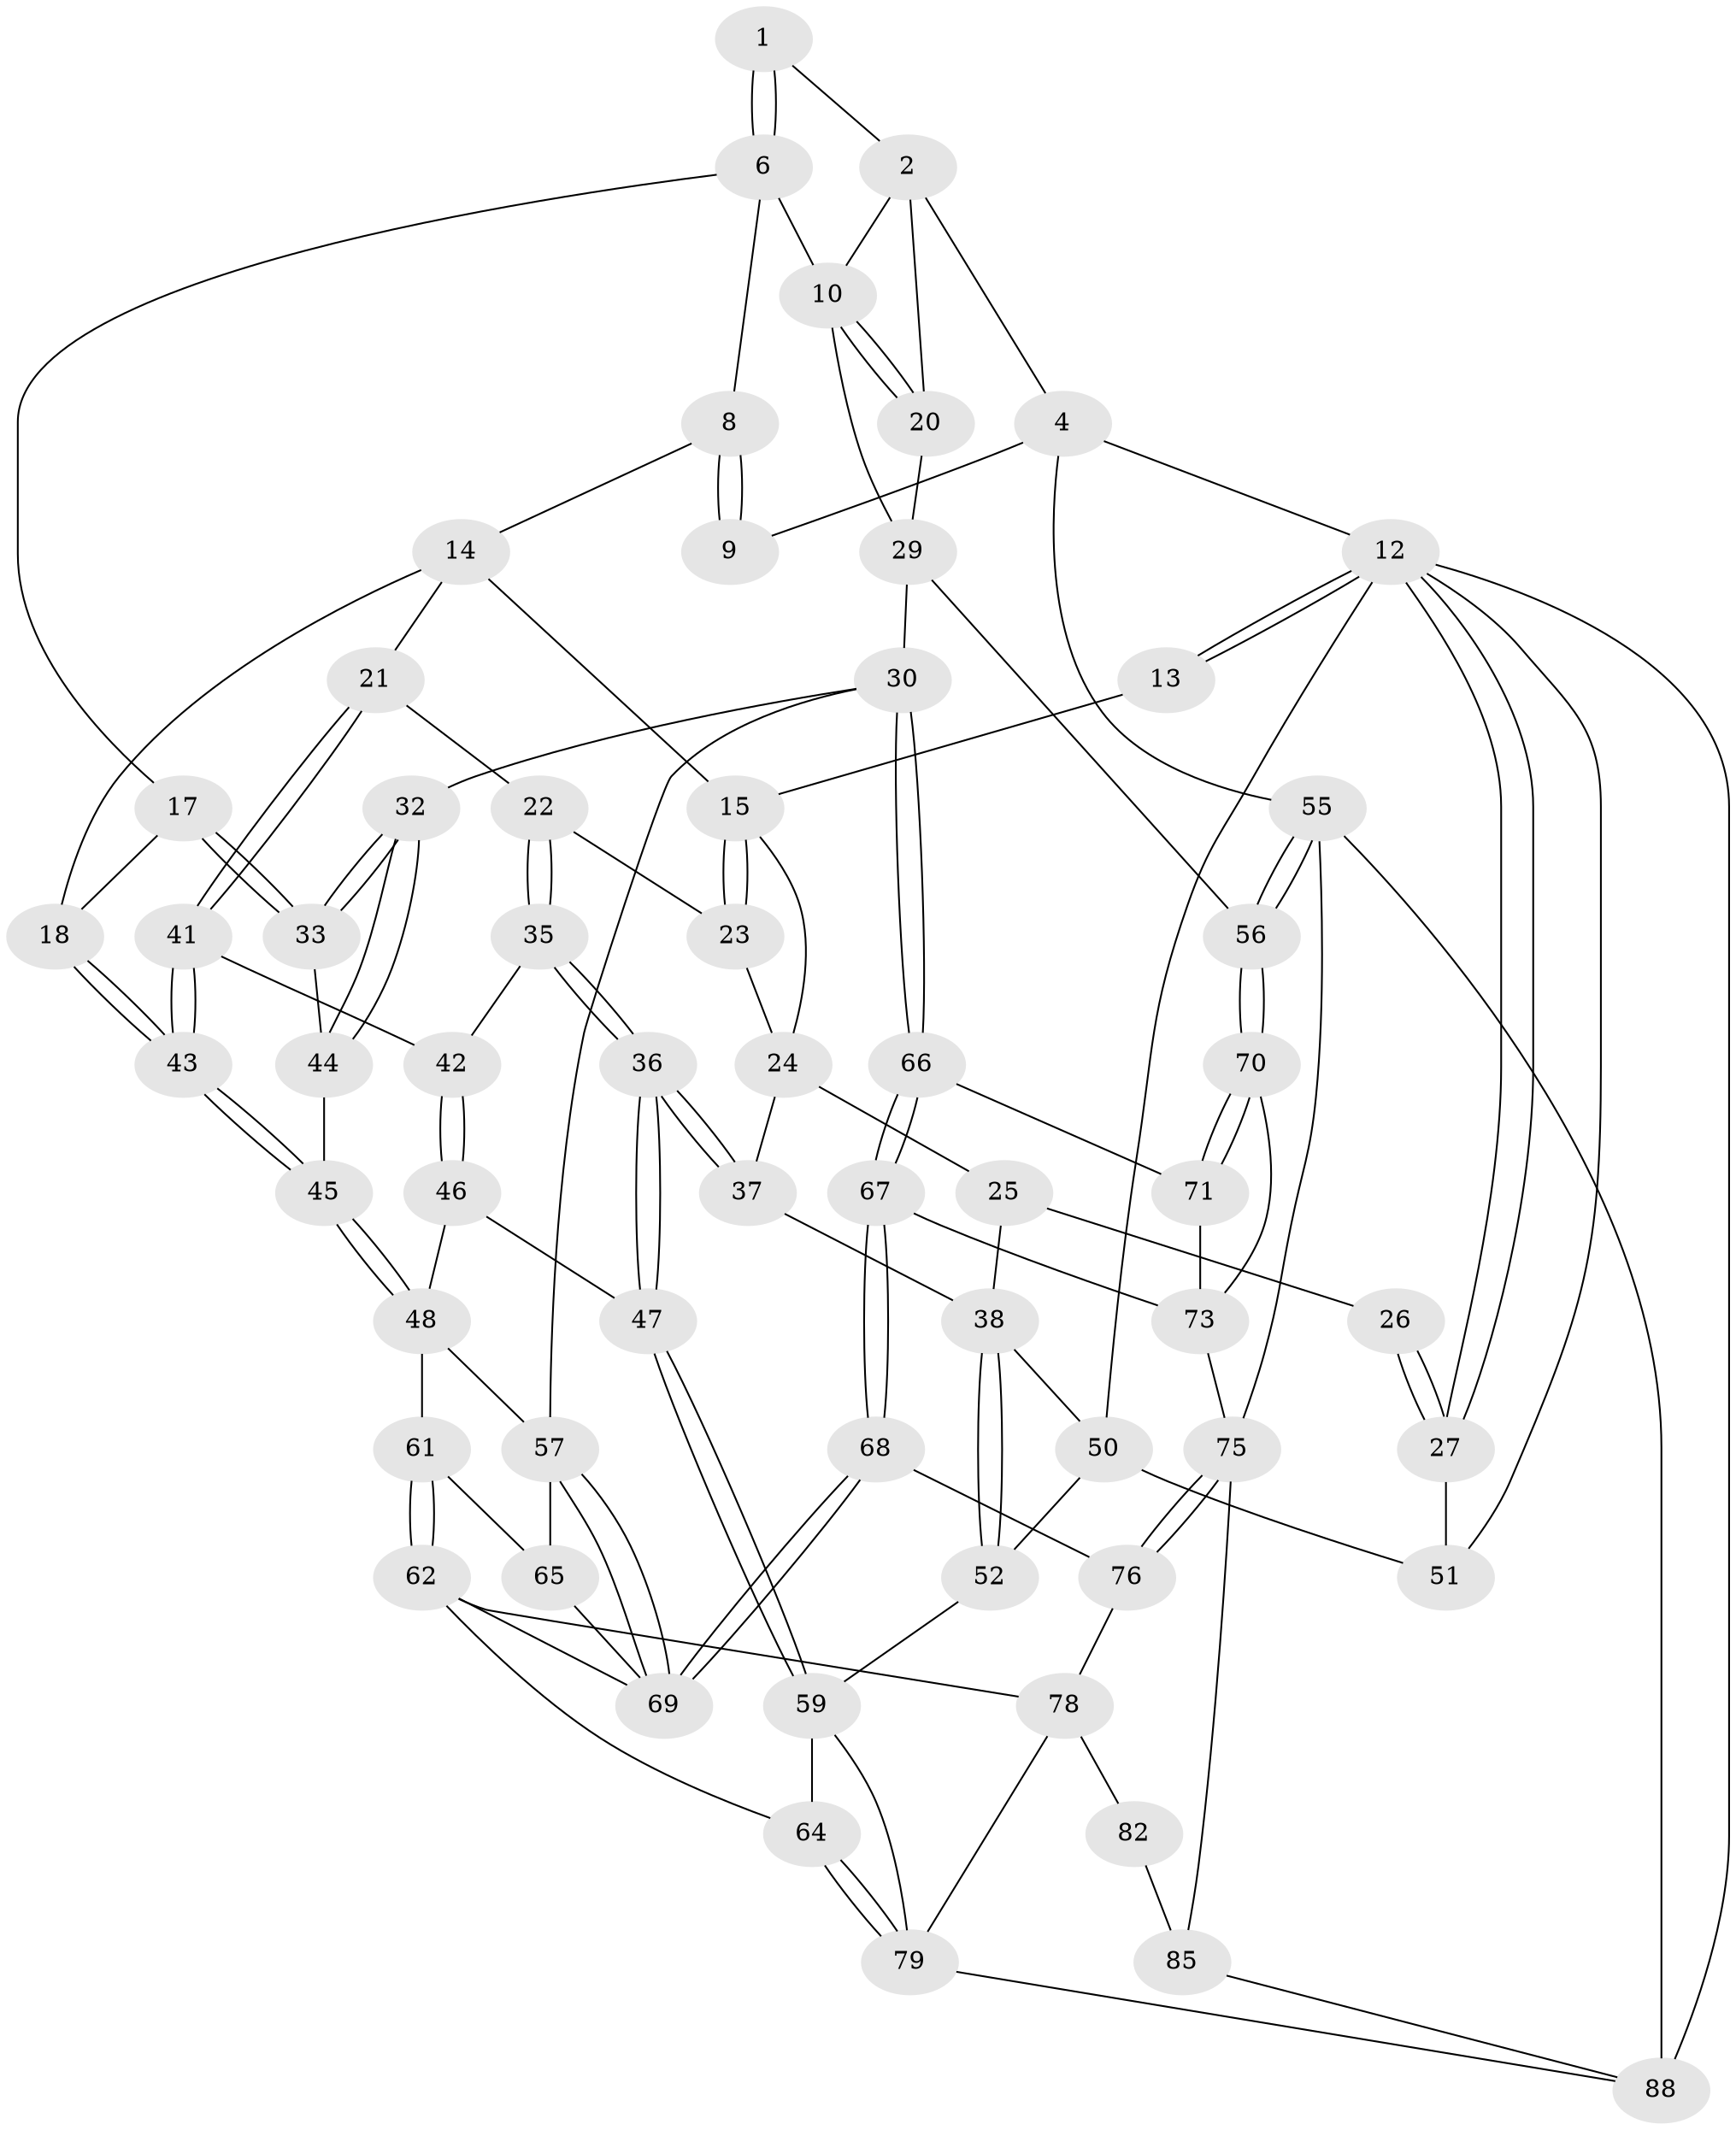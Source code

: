 // original degree distribution, {3: 0.033707865168539325, 4: 0.25842696629213485, 5: 0.4606741573033708, 6: 0.24719101123595505}
// Generated by graph-tools (version 1.1) at 2025/11/02/27/25 16:11:53]
// undirected, 62 vertices, 136 edges
graph export_dot {
graph [start="1"]
  node [color=gray90,style=filled];
  1 [pos="+0.8630810303156442+0"];
  2 [pos="+0.9831838396525057+0.05597399216466579",super="+3"];
  4 [pos="+1+0",super="+5"];
  6 [pos="+0.8538686087118232+0.11890026273088514",super="+7"];
  8 [pos="+0.5386412112872554+0"];
  9 [pos="+0.5417667229714289+0"];
  10 [pos="+0.9878634194161354+0.12976469003635935",super="+11"];
  12 [pos="+0+0",super="+54"];
  13 [pos="+0.12298416345910215+0"];
  14 [pos="+0.5344449606836118+0",super="+19"];
  15 [pos="+0.38523438826770395+0.12565172853269824",super="+16"];
  17 [pos="+0.7360159323038332+0.20323069318424922"];
  18 [pos="+0.692608449199311+0.20694837309778025"];
  20 [pos="+1+0.19458658083759264"];
  21 [pos="+0.5000116741906717+0.2325823525300651"];
  22 [pos="+0.40812250698987973+0.17980287360979888"];
  23 [pos="+0.40427648433353663+0.17527112828877453"];
  24 [pos="+0.21179092613504424+0.12525756905997554",super="+28"];
  25 [pos="+0.1521550302407561+0.18031688166412088",super="+40"];
  26 [pos="+0+0.11326663902961193"];
  27 [pos="+0+0.10362384482290082"];
  29 [pos="+1+0.4238891894031969",super="+34"];
  30 [pos="+0.9821985859835887+0.4312223098175033",super="+31"];
  32 [pos="+0.885458867804757+0.40240619535593547"];
  33 [pos="+0.7712446063316593+0.27127617703541673"];
  35 [pos="+0.3848952659908192+0.3077833826005153"];
  36 [pos="+0.30353418024377277+0.42262893848745925"];
  37 [pos="+0.27368958407430727+0.40013209905433145"];
  38 [pos="+0.2266795305473464+0.3844730525474136",super="+39"];
  41 [pos="+0.5052291303767579+0.26371793695460416"];
  42 [pos="+0.486856743765837+0.2997965749849445"];
  43 [pos="+0.6245104926752387+0.33896230143977196"];
  44 [pos="+0.6691598426468544+0.41464308790981563"];
  45 [pos="+0.6331613268633344+0.42336986846534735"];
  46 [pos="+0.4620169863748694+0.46357186631822533"];
  47 [pos="+0.31357238975824564+0.4362197179175531"];
  48 [pos="+0.6161966248872585+0.4500430197662455",super="+49"];
  50 [pos="+0.13694494503945068+0.3743883856323849",super="+53"];
  51 [pos="+0+0.22692868956274093"];
  52 [pos="+0.035644199125874736+0.7280114203039991"];
  55 [pos="+1+1",super="+86"];
  56 [pos="+1+0.8734756235842382"];
  57 [pos="+0.7102604371684474+0.5923936329277121",super="+58"];
  59 [pos="+0.2939539464752325+0.49600490657880625",super="+60"];
  61 [pos="+0.47701655899104917+0.6051046437469039"];
  62 [pos="+0.44525775520957084+0.7100500645805594",super="+63"];
  64 [pos="+0.3637505464796041+0.699489917691464"];
  65 [pos="+0.5701975791663645+0.608967417131028"];
  66 [pos="+0.8976102430508276+0.65171150963533"];
  67 [pos="+0.8329372538211886+0.6752833991429213"];
  68 [pos="+0.7249093462836363+0.6868122781551209"];
  69 [pos="+0.7211404485292797+0.6789758753795183",super="+72"];
  70 [pos="+1+0.7977249003714749"];
  71 [pos="+0.9054866870372658+0.6615971643453504"];
  73 [pos="+0.8784463047973652+0.770595187344512",super="+74"];
  75 [pos="+0.7871207944659918+0.8786075759258659",super="+84"];
  76 [pos="+0.734805014586108+0.8012577823263572",super="+77"];
  78 [pos="+0.47115687855395644+0.7913922399396023",super="+80"];
  79 [pos="+0.1142175808965444+0.7697219713740853",super="+81"];
  82 [pos="+0.483075680907904+0.8434010940298728",super="+83"];
  85 [pos="+0.6673871338614037+0.9785714965938369",super="+87"];
  88 [pos="+0.5075413180125389+1",super="+89"];
  1 -- 2;
  1 -- 6;
  1 -- 6;
  2 -- 10;
  2 -- 4;
  2 -- 20;
  4 -- 12;
  4 -- 55;
  4 -- 9;
  6 -- 8;
  6 -- 17;
  6 -- 10;
  8 -- 9;
  8 -- 9;
  8 -- 14;
  10 -- 20;
  10 -- 20;
  10 -- 29;
  12 -- 13;
  12 -- 13;
  12 -- 27;
  12 -- 27;
  12 -- 51;
  12 -- 88;
  12 -- 50;
  13 -- 15;
  14 -- 15;
  14 -- 18;
  14 -- 21;
  15 -- 23;
  15 -- 23;
  15 -- 24;
  17 -- 18;
  17 -- 33;
  17 -- 33;
  18 -- 43;
  18 -- 43;
  20 -- 29;
  21 -- 22;
  21 -- 41;
  21 -- 41;
  22 -- 23;
  22 -- 35;
  22 -- 35;
  23 -- 24;
  24 -- 25;
  24 -- 37;
  25 -- 26 [weight=2];
  25 -- 38;
  26 -- 27;
  26 -- 27;
  27 -- 51;
  29 -- 30;
  29 -- 56;
  30 -- 66;
  30 -- 66;
  30 -- 32;
  30 -- 57;
  32 -- 33;
  32 -- 33;
  32 -- 44;
  32 -- 44;
  33 -- 44;
  35 -- 36;
  35 -- 36;
  35 -- 42;
  36 -- 37;
  36 -- 37;
  36 -- 47;
  36 -- 47;
  37 -- 38;
  38 -- 52;
  38 -- 52;
  38 -- 50;
  41 -- 42;
  41 -- 43;
  41 -- 43;
  42 -- 46;
  42 -- 46;
  43 -- 45;
  43 -- 45;
  44 -- 45;
  45 -- 48;
  45 -- 48;
  46 -- 47;
  46 -- 48;
  47 -- 59;
  47 -- 59;
  48 -- 61;
  48 -- 57;
  50 -- 51;
  50 -- 52;
  52 -- 59;
  55 -- 56;
  55 -- 56;
  55 -- 88 [weight=2];
  55 -- 75;
  56 -- 70;
  56 -- 70;
  57 -- 69;
  57 -- 69;
  57 -- 65;
  59 -- 64;
  59 -- 79;
  61 -- 62;
  61 -- 62;
  61 -- 65;
  62 -- 64;
  62 -- 78;
  62 -- 69;
  64 -- 79;
  64 -- 79;
  65 -- 69;
  66 -- 67;
  66 -- 67;
  66 -- 71;
  67 -- 68;
  67 -- 68;
  67 -- 73;
  68 -- 69;
  68 -- 69;
  68 -- 76;
  70 -- 71;
  70 -- 71;
  70 -- 73;
  71 -- 73;
  73 -- 75;
  75 -- 76;
  75 -- 76;
  75 -- 85;
  76 -- 78;
  78 -- 82;
  78 -- 79;
  79 -- 88;
  82 -- 85 [weight=2];
  85 -- 88;
}
